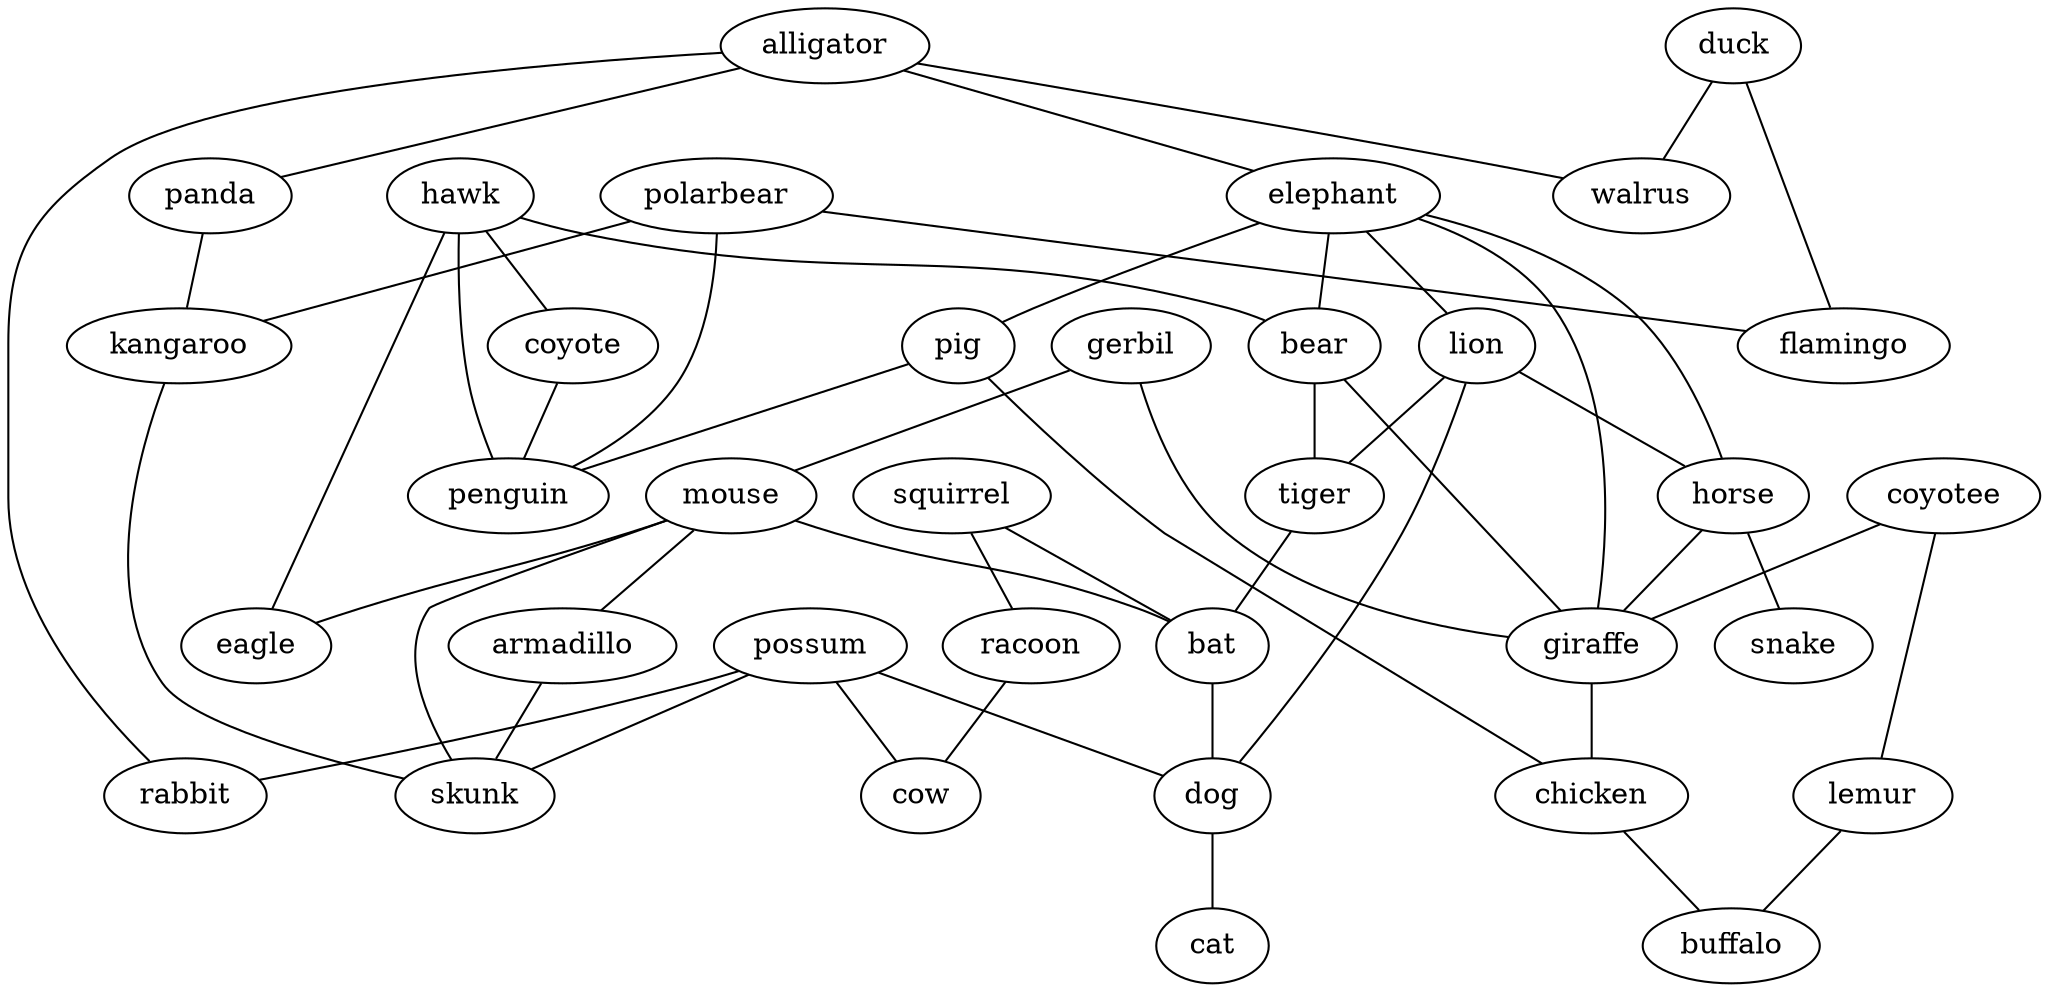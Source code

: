 strict graph  {
	polarbear -- kangaroo	 [weight=1];
	polarbear -- penguin	 [weight=1];
	polarbear -- flamingo	 [weight=1];
	duck -- flamingo	 [weight=1];
	duck -- walrus	 [weight=1];
	hawk -- eagle	 [weight=1];
	hawk -- bear	 [weight=1];
	hawk -- coyote	 [weight=1];
	hawk -- penguin	 [weight=1];
	gerbil -- mouse	 [weight=1];
	gerbil -- giraffe	 [weight=1];
	alligator -- panda	 [weight=1];
	alligator -- elephant	 [weight=1];
	alligator -- rabbit	 [weight=1];
	alligator -- walrus	 [weight=1];
	mouse -- eagle	 [weight=1];
	mouse -- armadillo	 [weight=1];
	mouse -- bat	 [weight=1];
	mouse -- skunk	 [weight=1];
	panda -- kangaroo	 [weight=1];
	elephant -- lion	 [weight=1];
	elephant -- horse	 [weight=1];
	elephant -- bear	 [weight=1];
	elephant -- giraffe	 [weight=1];
	elephant -- pig	 [weight=1];
	coyotee -- giraffe	 [weight=1];
	coyotee -- lemur	 [weight=1];
	squirrel -- racoon	 [weight=1];
	squirrel -- bat	 [weight=1];
	lion -- horse	 [weight=1];
	lion -- tiger	 [weight=1];
	lion -- dog	 [weight=1];
	kangaroo -- skunk	 [weight=1];
	horse -- giraffe	 [weight=1];
	horse -- snake	 [weight=1];
	bear -- tiger	 [weight=1];
	bear -- giraffe	 [weight=1];
	tiger -- bat	 [weight=1];
	possum -- rabbit	 [weight=1];
	possum -- cow	 [weight=1];
	possum -- dog	 [weight=1];
	possum -- skunk	 [weight=1];
	giraffe -- chicken	 [weight=1];
	armadillo -- skunk	 [weight=1];
	coyote -- penguin	 [weight=1];
	pig -- penguin	 [weight=1];
	pig -- chicken	 [weight=1];
	racoon -- cow	 [weight=1];
	bat -- dog	 [weight=1];
	lemur -- buffalo	 [weight=1];
	dog -- cat	 [weight=1];
	chicken -- buffalo	 [weight=1];
}
